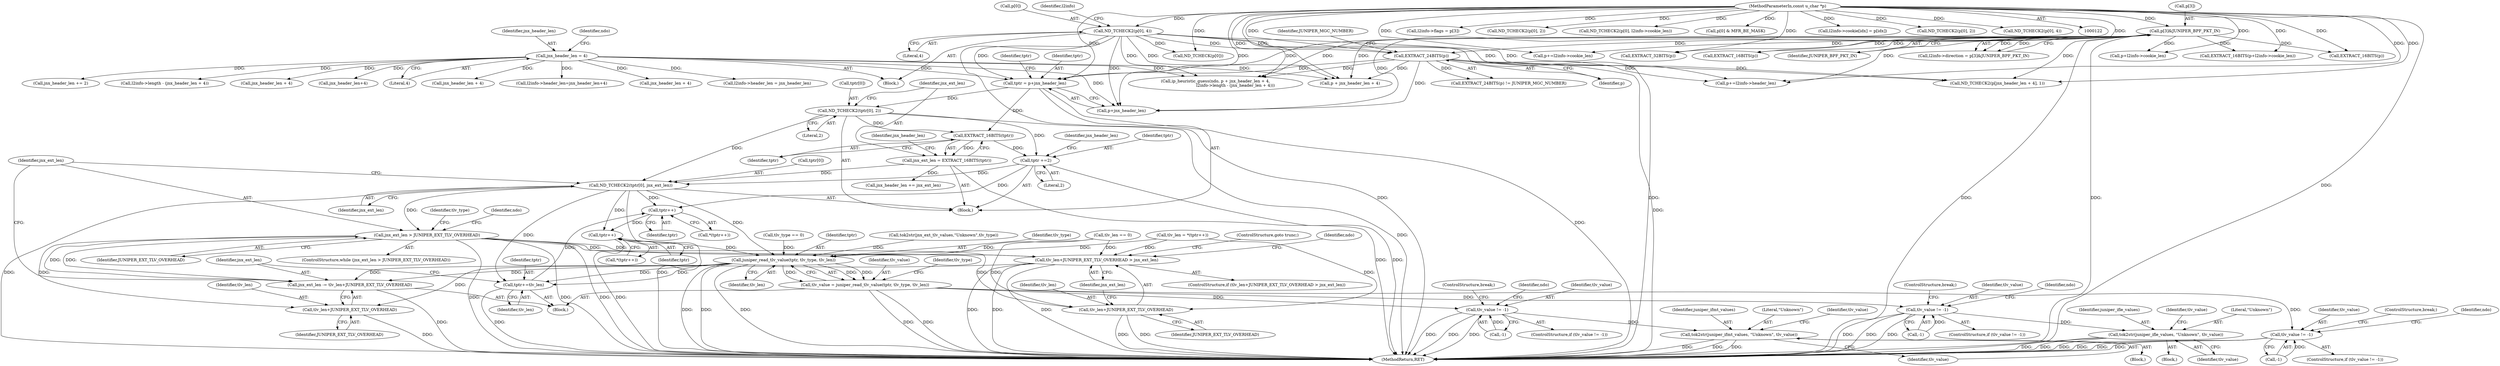 digraph "0_tcpdump_b534e304568585707c4a92422aeca25cf908ff02_4@pointer" {
"1000284" [label="(Call,ND_TCHECK2(tptr[0], jnx_ext_len))"];
"1000254" [label="(Call,ND_TCHECK2(tptr[0], 2))"];
"1000249" [label="(Call,tptr = p+jnx_header_len)"];
"1000188" [label="(Call,p[3]&JUNIPER_BPF_PKT_IN)"];
"1000124" [label="(MethodParameterIn,const u_char *p)"];
"1000172" [label="(Call,ND_TCHECK2(p[0], 4))"];
"1000195" [label="(Call,EXTRACT_24BITS(p))"];
"1000220" [label="(Call,jnx_header_len = 4)"];
"1000266" [label="(Call,tptr +=2)"];
"1000261" [label="(Call,EXTRACT_16BITS(tptr))"];
"1000259" [label="(Call,jnx_ext_len = EXTRACT_16BITS(tptr))"];
"1000290" [label="(Call,jnx_ext_len > JUNIPER_EXT_TLV_OVERHEAD)"];
"1000317" [label="(Call,tlv_len+JUNIPER_EXT_TLV_OVERHEAD > jnx_ext_len)"];
"1000431" [label="(Call,jnx_ext_len -= tlv_len+JUNIPER_EXT_TLV_OVERHEAD)"];
"1000318" [label="(Call,tlv_len+JUNIPER_EXT_TLV_OVERHEAD)"];
"1000433" [label="(Call,tlv_len+JUNIPER_EXT_TLV_OVERHEAD)"];
"1000297" [label="(Call,tptr++)"];
"1000302" [label="(Call,tptr++)"];
"1000344" [label="(Call,juniper_read_tlv_value(tptr, tlv_type, tlv_len))"];
"1000342" [label="(Call,tlv_value = juniper_read_tlv_value(tptr, tlv_type, tlv_len))"];
"1000356" [label="(Call,tlv_value != -1)"];
"1000373" [label="(Call,tok2str(juniper_ifmt_values, \"Unknown\", tlv_value))"];
"1000382" [label="(Call,tlv_value != -1)"];
"1000399" [label="(Call,tok2str(juniper_ifle_values, \"Unknown\", tlv_value))"];
"1000410" [label="(Call,tlv_value != -1)"];
"1000428" [label="(Call,tptr+=tlv_len)"];
"1000321" [label="(Identifier,jnx_ext_len)"];
"1000222" [label="(Literal,4)"];
"1000410" [label="(Call,tlv_value != -1)"];
"1000188" [label="(Call,p[3]&JUNIPER_BPF_PKT_IN)"];
"1000312" [label="(Call,tlv_len == 0)"];
"1000364" [label="(Identifier,ndo)"];
"1000192" [label="(Identifier,JUNIPER_BPF_PKT_IN)"];
"1000483" [label="(Call,jnx_header_len + 4)"];
"1000724" [label="(Call,p+=l2info->cookie_len)"];
"1000303" [label="(Identifier,tptr)"];
"1000439" [label="(Identifier,ndo)"];
"1000373" [label="(Call,tok2str(juniper_ifmt_values, \"Unknown\", tlv_value))"];
"1000266" [label="(Call,tptr +=2)"];
"1000381" [label="(ControlStructure,if (tlv_value != -1))"];
"1000262" [label="(Identifier,tptr)"];
"1000291" [label="(Identifier,jnx_ext_len)"];
"1000347" [label="(Identifier,tlv_len)"];
"1000285" [label="(Call,tptr[0])"];
"1000194" [label="(Call,EXTRACT_24BITS(p) != JUNIPER_MGC_NUMBER)"];
"1000302" [label="(Call,tptr++)"];
"1000914" [label="(Call,EXTRACT_16BITS(p))"];
"1000432" [label="(Identifier,jnx_ext_len)"];
"1000270" [label="(Identifier,jnx_header_len)"];
"1000309" [label="(Call,tlv_type == 0)"];
"1000172" [label="(Call,ND_TCHECK2(p[0], 4))"];
"1000290" [label="(Call,jnx_ext_len > JUNIPER_EXT_TLV_OVERHEAD)"];
"1000256" [label="(Identifier,tptr)"];
"1000435" [label="(Identifier,JUNIPER_EXT_TLV_OVERHEAD)"];
"1000250" [label="(Identifier,tptr)"];
"1000431" [label="(Call,jnx_ext_len -= tlv_len+JUNIPER_EXT_TLV_OVERHEAD)"];
"1000356" [label="(Call,tlv_value != -1)"];
"1000355" [label="(ControlStructure,if (tlv_value != -1))"];
"1000716" [label="(Call,p+l2info->cookie_len)"];
"1000293" [label="(Block,)"];
"1000374" [label="(Identifier,juniper_ifmt_values)"];
"1000500" [label="(Call,l2info->header_len = jnx_header_len)"];
"1000258" [label="(Literal,2)"];
"1000390" [label="(Identifier,ndo)"];
"1000375" [label="(Literal,\"Unknown\")"];
"1000292" [label="(Identifier,JUNIPER_EXT_TLV_OVERHEAD)"];
"1000412" [label="(Call,-1)"];
"1000127" [label="(Block,)"];
"1000263" [label="(Call,jnx_header_len += 2)"];
"1000269" [label="(Call,jnx_header_len += jnx_ext_len)"];
"1000377" [label="(Identifier,tlv_value)"];
"1000715" [label="(Call,EXTRACT_16BITS(p+l2info->cookie_len))"];
"1000255" [label="(Call,tptr[0])"];
"1000479" [label="(Call,l2info->length - (jnx_header_len + 4))"];
"1000335" [label="(Call,tok2str(jnx_ext_tlv_values,\"Unknown\",tlv_type))"];
"1000404" [label="(ControlStructure,break;)"];
"1000320" [label="(Identifier,JUNIPER_EXT_TLV_OVERHEAD)"];
"1000382" [label="(Call,tlv_value != -1)"];
"1000318" [label="(Call,tlv_len+JUNIPER_EXT_TLV_OVERHEAD)"];
"1000343" [label="(Identifier,tlv_value)"];
"1000316" [label="(ControlStructure,if (tlv_len+JUNIPER_EXT_TLV_OVERHEAD > jnx_ext_len))"];
"1000289" [label="(ControlStructure,while (jnx_ext_len > JUNIPER_EXT_TLV_OVERHEAD))"];
"1000384" [label="(Call,-1)"];
"1000322" [label="(ControlStructure,goto trunc;)"];
"1000249" [label="(Call,tptr = p+jnx_header_len)"];
"1000429" [label="(Identifier,tptr)"];
"1000267" [label="(Identifier,tptr)"];
"1000342" [label="(Call,tlv_value = juniper_read_tlv_value(tptr, tlv_type, tlv_len))"];
"1000288" [label="(Identifier,jnx_ext_len)"];
"1000317" [label="(Call,tlv_len+JUNIPER_EXT_TLV_OVERHEAD > jnx_ext_len)"];
"1000177" [label="(Call,l2info->flags = p[3])"];
"1000284" [label="(Call,ND_TCHECK2(tptr[0], jnx_ext_len))"];
"1000463" [label="(Call,ND_TCHECK2(p[jnx_header_len + 4], 1))"];
"1000399" [label="(Call,tok2str(juniper_ifle_values, \"Unknown\", tlv_value))"];
"1000401" [label="(Literal,\"Unknown\")"];
"1000402" [label="(Identifier,tlv_value)"];
"1000430" [label="(Identifier,tlv_len)"];
"1000349" [label="(Identifier,tlv_type)"];
"1000411" [label="(Identifier,tlv_value)"];
"1000472" [label="(Call,ip_heuristic_guess(ndo, p + jnx_header_len + 4,\n                               l2info->length - (jnx_header_len + 4)))"];
"1000248" [label="(Block,)"];
"1000254" [label="(Call,ND_TCHECK2(tptr[0], 2))"];
"1000398" [label="(Block,)"];
"1000301" [label="(Call,*(tptr++))"];
"1000896" [label="(Call,ND_TCHECK2(p[0], 2))"];
"1000466" [label="(Call,jnx_header_len + 4)"];
"1000400" [label="(Identifier,juniper_ifle_values)"];
"1000495" [label="(Call,jnx_header_len+4)"];
"1000346" [label="(Identifier,tlv_type)"];
"1000816" [label="(Call,EXTRACT_16BITS(p))"];
"1000124" [label="(MethodParameterIn,const u_char *p)"];
"1000261" [label="(Call,EXTRACT_16BITS(tptr))"];
"1000295" [label="(Identifier,tlv_type)"];
"1000655" [label="(Call,ND_TCHECK2(p[0], l2info->cookie_len))"];
"1000599" [label="(Call,p[0] & MFR_BE_MASK)"];
"1000251" [label="(Call,p+jnx_header_len)"];
"1000298" [label="(Identifier,tptr)"];
"1000226" [label="(Identifier,ndo)"];
"1000176" [label="(Literal,4)"];
"1000299" [label="(Call,tlv_len = *(tptr++))"];
"1000264" [label="(Identifier,jnx_header_len)"];
"1000989" [label="(Call,EXTRACT_32BITS(p))"];
"1000319" [label="(Identifier,tlv_len)"];
"1000268" [label="(Literal,2)"];
"1000296" [label="(Call,*(tptr++))"];
"1000474" [label="(Call,p + jnx_header_len + 4)"];
"1000357" [label="(Identifier,tlv_value)"];
"1000220" [label="(Call,jnx_header_len = 4)"];
"1000433" [label="(Call,tlv_len+JUNIPER_EXT_TLV_OVERHEAD)"];
"1000197" [label="(Identifier,JUNIPER_MGC_NUMBER)"];
"1000383" [label="(Identifier,tlv_value)"];
"1000505" [label="(Call,p+=l2info->header_len)"];
"1000491" [label="(Call,l2info->header_len=jnx_header_len+4)"];
"1000358" [label="(Call,-1)"];
"1000326" [label="(Identifier,ndo)"];
"1000682" [label="(Call,l2info->cookie[idx] = p[idx])"];
"1000378" [label="(ControlStructure,break;)"];
"1000427" [label="(ControlStructure,break;)"];
"1000184" [label="(Call,l2info->direction = p[3]&JUNIPER_BPF_PKT_IN)"];
"1000434" [label="(Identifier,tlv_len)"];
"1000524" [label="(Call,ND_TCHECK(p[0]))"];
"1000345" [label="(Identifier,tptr)"];
"1000221" [label="(Identifier,jnx_header_len)"];
"1000344" [label="(Call,juniper_read_tlv_value(tptr, tlv_type, tlv_len))"];
"1000403" [label="(Identifier,tlv_value)"];
"1000798" [label="(Call,ND_TCHECK2(p[0], 2))"];
"1000196" [label="(Identifier,p)"];
"1000418" [label="(Identifier,ndo)"];
"1000189" [label="(Call,p[3])"];
"1000409" [label="(ControlStructure,if (tlv_value != -1))"];
"1000195" [label="(Call,EXTRACT_24BITS(p))"];
"1000259" [label="(Call,jnx_ext_len = EXTRACT_16BITS(tptr))"];
"1000173" [label="(Call,p[0])"];
"1000428" [label="(Call,tptr+=tlv_len)"];
"1000973" [label="(Call,ND_TCHECK2(p[0], 4))"];
"1000476" [label="(Call,jnx_header_len + 4)"];
"1001069" [label="(MethodReturn,RET)"];
"1000297" [label="(Call,tptr++)"];
"1000179" [label="(Identifier,l2info)"];
"1000372" [label="(Block,)"];
"1000260" [label="(Identifier,jnx_ext_len)"];
"1000376" [label="(Identifier,tlv_value)"];
"1000284" -> "1000248"  [label="AST: "];
"1000284" -> "1000288"  [label="CFG: "];
"1000285" -> "1000284"  [label="AST: "];
"1000288" -> "1000284"  [label="AST: "];
"1000291" -> "1000284"  [label="CFG: "];
"1000284" -> "1001069"  [label="DDG: "];
"1000284" -> "1001069"  [label="DDG: "];
"1000254" -> "1000284"  [label="DDG: "];
"1000266" -> "1000284"  [label="DDG: "];
"1000259" -> "1000284"  [label="DDG: "];
"1000284" -> "1000290"  [label="DDG: "];
"1000284" -> "1000297"  [label="DDG: "];
"1000284" -> "1000302"  [label="DDG: "];
"1000284" -> "1000344"  [label="DDG: "];
"1000284" -> "1000428"  [label="DDG: "];
"1000254" -> "1000248"  [label="AST: "];
"1000254" -> "1000258"  [label="CFG: "];
"1000255" -> "1000254"  [label="AST: "];
"1000258" -> "1000254"  [label="AST: "];
"1000260" -> "1000254"  [label="CFG: "];
"1000254" -> "1001069"  [label="DDG: "];
"1000249" -> "1000254"  [label="DDG: "];
"1000254" -> "1000261"  [label="DDG: "];
"1000254" -> "1000266"  [label="DDG: "];
"1000249" -> "1000248"  [label="AST: "];
"1000249" -> "1000251"  [label="CFG: "];
"1000250" -> "1000249"  [label="AST: "];
"1000251" -> "1000249"  [label="AST: "];
"1000256" -> "1000249"  [label="CFG: "];
"1000249" -> "1001069"  [label="DDG: "];
"1000188" -> "1000249"  [label="DDG: "];
"1000172" -> "1000249"  [label="DDG: "];
"1000195" -> "1000249"  [label="DDG: "];
"1000124" -> "1000249"  [label="DDG: "];
"1000220" -> "1000249"  [label="DDG: "];
"1000249" -> "1000261"  [label="DDG: "];
"1000188" -> "1000184"  [label="AST: "];
"1000188" -> "1000192"  [label="CFG: "];
"1000189" -> "1000188"  [label="AST: "];
"1000192" -> "1000188"  [label="AST: "];
"1000184" -> "1000188"  [label="CFG: "];
"1000188" -> "1001069"  [label="DDG: "];
"1000188" -> "1001069"  [label="DDG: "];
"1000188" -> "1000184"  [label="DDG: "];
"1000188" -> "1000184"  [label="DDG: "];
"1000124" -> "1000188"  [label="DDG: "];
"1000188" -> "1000195"  [label="DDG: "];
"1000188" -> "1000251"  [label="DDG: "];
"1000188" -> "1000463"  [label="DDG: "];
"1000188" -> "1000472"  [label="DDG: "];
"1000188" -> "1000474"  [label="DDG: "];
"1000188" -> "1000505"  [label="DDG: "];
"1000188" -> "1000715"  [label="DDG: "];
"1000188" -> "1000716"  [label="DDG: "];
"1000188" -> "1000724"  [label="DDG: "];
"1000188" -> "1000816"  [label="DDG: "];
"1000188" -> "1000914"  [label="DDG: "];
"1000188" -> "1000989"  [label="DDG: "];
"1000124" -> "1000122"  [label="AST: "];
"1000124" -> "1001069"  [label="DDG: "];
"1000124" -> "1000172"  [label="DDG: "];
"1000124" -> "1000177"  [label="DDG: "];
"1000124" -> "1000195"  [label="DDG: "];
"1000124" -> "1000251"  [label="DDG: "];
"1000124" -> "1000463"  [label="DDG: "];
"1000124" -> "1000472"  [label="DDG: "];
"1000124" -> "1000474"  [label="DDG: "];
"1000124" -> "1000505"  [label="DDG: "];
"1000124" -> "1000524"  [label="DDG: "];
"1000124" -> "1000599"  [label="DDG: "];
"1000124" -> "1000655"  [label="DDG: "];
"1000124" -> "1000682"  [label="DDG: "];
"1000124" -> "1000715"  [label="DDG: "];
"1000124" -> "1000716"  [label="DDG: "];
"1000124" -> "1000724"  [label="DDG: "];
"1000124" -> "1000798"  [label="DDG: "];
"1000124" -> "1000816"  [label="DDG: "];
"1000124" -> "1000896"  [label="DDG: "];
"1000124" -> "1000914"  [label="DDG: "];
"1000124" -> "1000973"  [label="DDG: "];
"1000124" -> "1000989"  [label="DDG: "];
"1000172" -> "1000127"  [label="AST: "];
"1000172" -> "1000176"  [label="CFG: "];
"1000173" -> "1000172"  [label="AST: "];
"1000176" -> "1000172"  [label="AST: "];
"1000179" -> "1000172"  [label="CFG: "];
"1000172" -> "1001069"  [label="DDG: "];
"1000172" -> "1001069"  [label="DDG: "];
"1000172" -> "1000195"  [label="DDG: "];
"1000172" -> "1000251"  [label="DDG: "];
"1000172" -> "1000463"  [label="DDG: "];
"1000172" -> "1000472"  [label="DDG: "];
"1000172" -> "1000474"  [label="DDG: "];
"1000172" -> "1000505"  [label="DDG: "];
"1000172" -> "1000524"  [label="DDG: "];
"1000195" -> "1000194"  [label="AST: "];
"1000195" -> "1000196"  [label="CFG: "];
"1000196" -> "1000195"  [label="AST: "];
"1000197" -> "1000195"  [label="CFG: "];
"1000195" -> "1001069"  [label="DDG: "];
"1000195" -> "1000194"  [label="DDG: "];
"1000195" -> "1000251"  [label="DDG: "];
"1000195" -> "1000463"  [label="DDG: "];
"1000195" -> "1000472"  [label="DDG: "];
"1000195" -> "1000474"  [label="DDG: "];
"1000195" -> "1000505"  [label="DDG: "];
"1000220" -> "1000127"  [label="AST: "];
"1000220" -> "1000222"  [label="CFG: "];
"1000221" -> "1000220"  [label="AST: "];
"1000222" -> "1000220"  [label="AST: "];
"1000226" -> "1000220"  [label="CFG: "];
"1000220" -> "1000251"  [label="DDG: "];
"1000220" -> "1000263"  [label="DDG: "];
"1000220" -> "1000466"  [label="DDG: "];
"1000220" -> "1000472"  [label="DDG: "];
"1000220" -> "1000474"  [label="DDG: "];
"1000220" -> "1000476"  [label="DDG: "];
"1000220" -> "1000479"  [label="DDG: "];
"1000220" -> "1000483"  [label="DDG: "];
"1000220" -> "1000491"  [label="DDG: "];
"1000220" -> "1000495"  [label="DDG: "];
"1000220" -> "1000500"  [label="DDG: "];
"1000266" -> "1000248"  [label="AST: "];
"1000266" -> "1000268"  [label="CFG: "];
"1000267" -> "1000266"  [label="AST: "];
"1000268" -> "1000266"  [label="AST: "];
"1000270" -> "1000266"  [label="CFG: "];
"1000266" -> "1001069"  [label="DDG: "];
"1000261" -> "1000266"  [label="DDG: "];
"1000266" -> "1000297"  [label="DDG: "];
"1000261" -> "1000259"  [label="AST: "];
"1000261" -> "1000262"  [label="CFG: "];
"1000262" -> "1000261"  [label="AST: "];
"1000259" -> "1000261"  [label="CFG: "];
"1000261" -> "1000259"  [label="DDG: "];
"1000259" -> "1000248"  [label="AST: "];
"1000260" -> "1000259"  [label="AST: "];
"1000264" -> "1000259"  [label="CFG: "];
"1000259" -> "1001069"  [label="DDG: "];
"1000259" -> "1000269"  [label="DDG: "];
"1000290" -> "1000289"  [label="AST: "];
"1000290" -> "1000292"  [label="CFG: "];
"1000291" -> "1000290"  [label="AST: "];
"1000292" -> "1000290"  [label="AST: "];
"1000295" -> "1000290"  [label="CFG: "];
"1000439" -> "1000290"  [label="CFG: "];
"1000290" -> "1001069"  [label="DDG: "];
"1000290" -> "1001069"  [label="DDG: "];
"1000290" -> "1001069"  [label="DDG: "];
"1000431" -> "1000290"  [label="DDG: "];
"1000290" -> "1000317"  [label="DDG: "];
"1000290" -> "1000317"  [label="DDG: "];
"1000290" -> "1000318"  [label="DDG: "];
"1000290" -> "1000431"  [label="DDG: "];
"1000290" -> "1000433"  [label="DDG: "];
"1000317" -> "1000316"  [label="AST: "];
"1000317" -> "1000321"  [label="CFG: "];
"1000318" -> "1000317"  [label="AST: "];
"1000321" -> "1000317"  [label="AST: "];
"1000322" -> "1000317"  [label="CFG: "];
"1000326" -> "1000317"  [label="CFG: "];
"1000317" -> "1001069"  [label="DDG: "];
"1000317" -> "1001069"  [label="DDG: "];
"1000317" -> "1001069"  [label="DDG: "];
"1000312" -> "1000317"  [label="DDG: "];
"1000299" -> "1000317"  [label="DDG: "];
"1000317" -> "1000431"  [label="DDG: "];
"1000431" -> "1000293"  [label="AST: "];
"1000431" -> "1000433"  [label="CFG: "];
"1000432" -> "1000431"  [label="AST: "];
"1000433" -> "1000431"  [label="AST: "];
"1000291" -> "1000431"  [label="CFG: "];
"1000431" -> "1001069"  [label="DDG: "];
"1000344" -> "1000431"  [label="DDG: "];
"1000318" -> "1000320"  [label="CFG: "];
"1000319" -> "1000318"  [label="AST: "];
"1000320" -> "1000318"  [label="AST: "];
"1000321" -> "1000318"  [label="CFG: "];
"1000318" -> "1001069"  [label="DDG: "];
"1000318" -> "1001069"  [label="DDG: "];
"1000312" -> "1000318"  [label="DDG: "];
"1000299" -> "1000318"  [label="DDG: "];
"1000433" -> "1000435"  [label="CFG: "];
"1000434" -> "1000433"  [label="AST: "];
"1000435" -> "1000433"  [label="AST: "];
"1000433" -> "1001069"  [label="DDG: "];
"1000344" -> "1000433"  [label="DDG: "];
"1000297" -> "1000296"  [label="AST: "];
"1000297" -> "1000298"  [label="CFG: "];
"1000298" -> "1000297"  [label="AST: "];
"1000296" -> "1000297"  [label="CFG: "];
"1000428" -> "1000297"  [label="DDG: "];
"1000297" -> "1000302"  [label="DDG: "];
"1000302" -> "1000301"  [label="AST: "];
"1000302" -> "1000303"  [label="CFG: "];
"1000303" -> "1000302"  [label="AST: "];
"1000301" -> "1000302"  [label="CFG: "];
"1000302" -> "1001069"  [label="DDG: "];
"1000302" -> "1000344"  [label="DDG: "];
"1000344" -> "1000342"  [label="AST: "];
"1000344" -> "1000347"  [label="CFG: "];
"1000345" -> "1000344"  [label="AST: "];
"1000346" -> "1000344"  [label="AST: "];
"1000347" -> "1000344"  [label="AST: "];
"1000342" -> "1000344"  [label="CFG: "];
"1000344" -> "1001069"  [label="DDG: "];
"1000344" -> "1001069"  [label="DDG: "];
"1000344" -> "1001069"  [label="DDG: "];
"1000344" -> "1000342"  [label="DDG: "];
"1000344" -> "1000342"  [label="DDG: "];
"1000344" -> "1000342"  [label="DDG: "];
"1000309" -> "1000344"  [label="DDG: "];
"1000335" -> "1000344"  [label="DDG: "];
"1000312" -> "1000344"  [label="DDG: "];
"1000299" -> "1000344"  [label="DDG: "];
"1000344" -> "1000428"  [label="DDG: "];
"1000344" -> "1000428"  [label="DDG: "];
"1000342" -> "1000293"  [label="AST: "];
"1000343" -> "1000342"  [label="AST: "];
"1000349" -> "1000342"  [label="CFG: "];
"1000342" -> "1001069"  [label="DDG: "];
"1000342" -> "1001069"  [label="DDG: "];
"1000342" -> "1000356"  [label="DDG: "];
"1000342" -> "1000382"  [label="DDG: "];
"1000342" -> "1000410"  [label="DDG: "];
"1000356" -> "1000355"  [label="AST: "];
"1000356" -> "1000358"  [label="CFG: "];
"1000357" -> "1000356"  [label="AST: "];
"1000358" -> "1000356"  [label="AST: "];
"1000364" -> "1000356"  [label="CFG: "];
"1000378" -> "1000356"  [label="CFG: "];
"1000356" -> "1001069"  [label="DDG: "];
"1000356" -> "1001069"  [label="DDG: "];
"1000356" -> "1001069"  [label="DDG: "];
"1000358" -> "1000356"  [label="DDG: "];
"1000356" -> "1000373"  [label="DDG: "];
"1000373" -> "1000372"  [label="AST: "];
"1000373" -> "1000376"  [label="CFG: "];
"1000374" -> "1000373"  [label="AST: "];
"1000375" -> "1000373"  [label="AST: "];
"1000376" -> "1000373"  [label="AST: "];
"1000377" -> "1000373"  [label="CFG: "];
"1000373" -> "1001069"  [label="DDG: "];
"1000373" -> "1001069"  [label="DDG: "];
"1000373" -> "1001069"  [label="DDG: "];
"1000382" -> "1000381"  [label="AST: "];
"1000382" -> "1000384"  [label="CFG: "];
"1000383" -> "1000382"  [label="AST: "];
"1000384" -> "1000382"  [label="AST: "];
"1000390" -> "1000382"  [label="CFG: "];
"1000404" -> "1000382"  [label="CFG: "];
"1000382" -> "1001069"  [label="DDG: "];
"1000382" -> "1001069"  [label="DDG: "];
"1000382" -> "1001069"  [label="DDG: "];
"1000384" -> "1000382"  [label="DDG: "];
"1000382" -> "1000399"  [label="DDG: "];
"1000399" -> "1000398"  [label="AST: "];
"1000399" -> "1000402"  [label="CFG: "];
"1000400" -> "1000399"  [label="AST: "];
"1000401" -> "1000399"  [label="AST: "];
"1000402" -> "1000399"  [label="AST: "];
"1000403" -> "1000399"  [label="CFG: "];
"1000399" -> "1001069"  [label="DDG: "];
"1000399" -> "1001069"  [label="DDG: "];
"1000399" -> "1001069"  [label="DDG: "];
"1000410" -> "1000409"  [label="AST: "];
"1000410" -> "1000412"  [label="CFG: "];
"1000411" -> "1000410"  [label="AST: "];
"1000412" -> "1000410"  [label="AST: "];
"1000418" -> "1000410"  [label="CFG: "];
"1000427" -> "1000410"  [label="CFG: "];
"1000410" -> "1001069"  [label="DDG: "];
"1000410" -> "1001069"  [label="DDG: "];
"1000410" -> "1001069"  [label="DDG: "];
"1000412" -> "1000410"  [label="DDG: "];
"1000428" -> "1000293"  [label="AST: "];
"1000428" -> "1000430"  [label="CFG: "];
"1000429" -> "1000428"  [label="AST: "];
"1000430" -> "1000428"  [label="AST: "];
"1000432" -> "1000428"  [label="CFG: "];
"1000428" -> "1001069"  [label="DDG: "];
}
